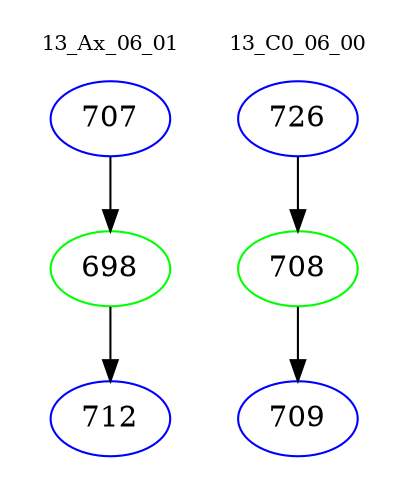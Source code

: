digraph{
subgraph cluster_0 {
color = white
label = "13_Ax_06_01";
fontsize=10;
T0_707 [label="707", color="blue"]
T0_707 -> T0_698 [color="black"]
T0_698 [label="698", color="green"]
T0_698 -> T0_712 [color="black"]
T0_712 [label="712", color="blue"]
}
subgraph cluster_1 {
color = white
label = "13_C0_06_00";
fontsize=10;
T1_726 [label="726", color="blue"]
T1_726 -> T1_708 [color="black"]
T1_708 [label="708", color="green"]
T1_708 -> T1_709 [color="black"]
T1_709 [label="709", color="blue"]
}
}
